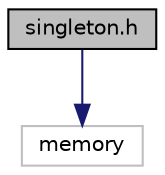 digraph "singleton.h"
{
 // LATEX_PDF_SIZE
  edge [fontname="Helvetica",fontsize="10",labelfontname="Helvetica",labelfontsize="10"];
  node [fontname="Helvetica",fontsize="10",shape=record];
  Node1 [label="singleton.h",height=0.2,width=0.4,color="black", fillcolor="grey75", style="filled", fontcolor="black",tooltip="单例模式封装"];
  Node1 -> Node2 [color="midnightblue",fontsize="10",style="solid"];
  Node2 [label="memory",height=0.2,width=0.4,color="grey75", fillcolor="white", style="filled",tooltip=" "];
}
